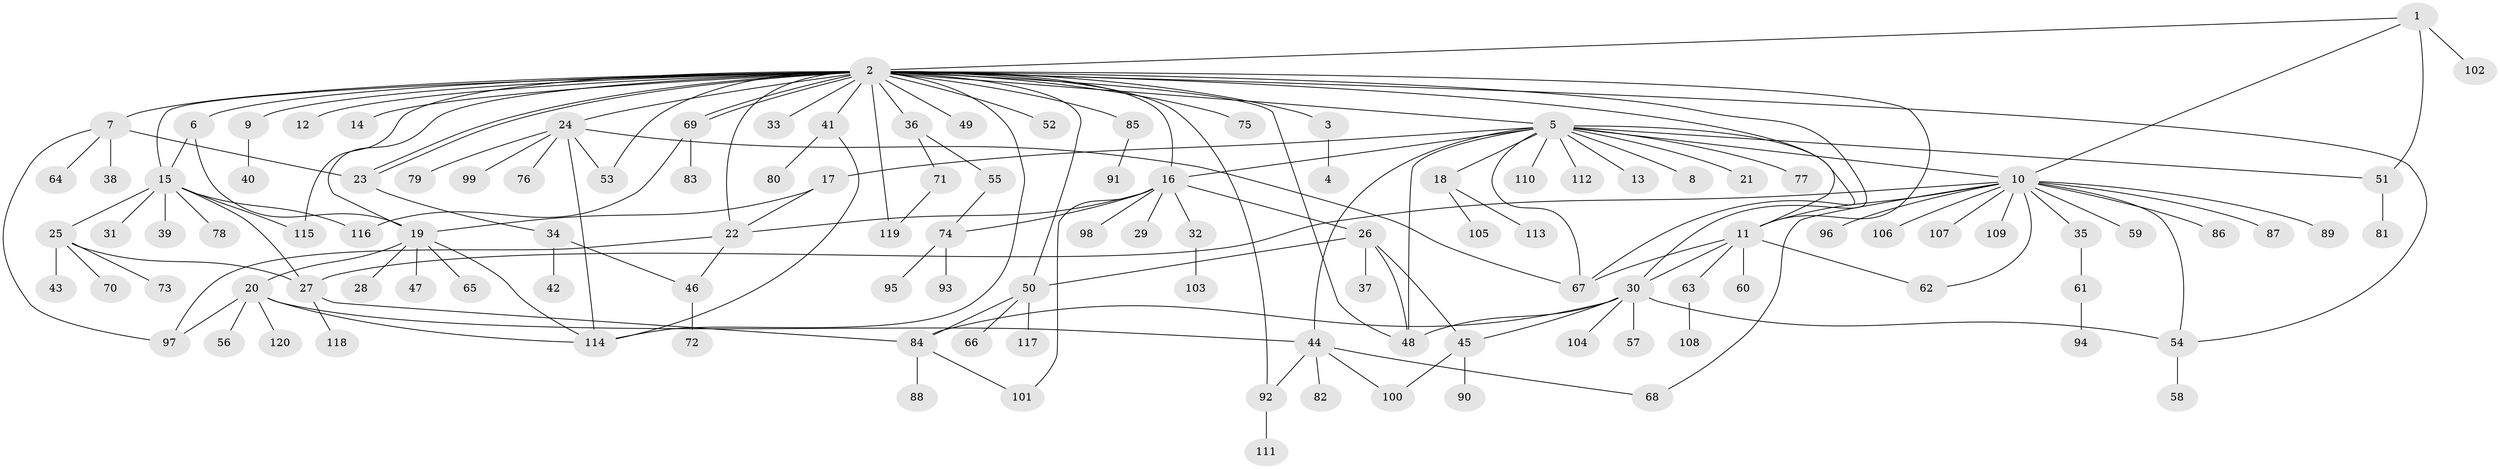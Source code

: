 // coarse degree distribution, {4: 0.07526881720430108, 33: 0.010752688172043012, 1: 0.5698924731182796, 19: 0.010752688172043012, 5: 0.03225806451612903, 15: 0.010752688172043012, 7: 0.03225806451612903, 8: 0.021505376344086023, 9: 0.010752688172043012, 3: 0.053763440860215055, 2: 0.13978494623655913, 6: 0.03225806451612903}
// Generated by graph-tools (version 1.1) at 2025/23/03/03/25 07:23:50]
// undirected, 120 vertices, 165 edges
graph export_dot {
graph [start="1"]
  node [color=gray90,style=filled];
  1;
  2;
  3;
  4;
  5;
  6;
  7;
  8;
  9;
  10;
  11;
  12;
  13;
  14;
  15;
  16;
  17;
  18;
  19;
  20;
  21;
  22;
  23;
  24;
  25;
  26;
  27;
  28;
  29;
  30;
  31;
  32;
  33;
  34;
  35;
  36;
  37;
  38;
  39;
  40;
  41;
  42;
  43;
  44;
  45;
  46;
  47;
  48;
  49;
  50;
  51;
  52;
  53;
  54;
  55;
  56;
  57;
  58;
  59;
  60;
  61;
  62;
  63;
  64;
  65;
  66;
  67;
  68;
  69;
  70;
  71;
  72;
  73;
  74;
  75;
  76;
  77;
  78;
  79;
  80;
  81;
  82;
  83;
  84;
  85;
  86;
  87;
  88;
  89;
  90;
  91;
  92;
  93;
  94;
  95;
  96;
  97;
  98;
  99;
  100;
  101;
  102;
  103;
  104;
  105;
  106;
  107;
  108;
  109;
  110;
  111;
  112;
  113;
  114;
  115;
  116;
  117;
  118;
  119;
  120;
  1 -- 2;
  1 -- 10;
  1 -- 51;
  1 -- 102;
  2 -- 3;
  2 -- 5;
  2 -- 6;
  2 -- 7;
  2 -- 9;
  2 -- 11;
  2 -- 12;
  2 -- 14;
  2 -- 15;
  2 -- 16;
  2 -- 19;
  2 -- 22;
  2 -- 23;
  2 -- 23;
  2 -- 24;
  2 -- 30;
  2 -- 33;
  2 -- 36;
  2 -- 41;
  2 -- 48;
  2 -- 49;
  2 -- 50;
  2 -- 52;
  2 -- 53;
  2 -- 54;
  2 -- 67;
  2 -- 69;
  2 -- 69;
  2 -- 75;
  2 -- 85;
  2 -- 92;
  2 -- 114;
  2 -- 115;
  2 -- 119;
  3 -- 4;
  5 -- 8;
  5 -- 10;
  5 -- 11;
  5 -- 13;
  5 -- 16;
  5 -- 17;
  5 -- 18;
  5 -- 21;
  5 -- 44;
  5 -- 48;
  5 -- 51;
  5 -- 67;
  5 -- 77;
  5 -- 110;
  5 -- 112;
  6 -- 15;
  6 -- 19;
  7 -- 23;
  7 -- 38;
  7 -- 64;
  7 -- 97;
  9 -- 40;
  10 -- 11;
  10 -- 27;
  10 -- 35;
  10 -- 54;
  10 -- 59;
  10 -- 62;
  10 -- 68;
  10 -- 86;
  10 -- 87;
  10 -- 89;
  10 -- 96;
  10 -- 106;
  10 -- 107;
  10 -- 109;
  11 -- 30;
  11 -- 60;
  11 -- 62;
  11 -- 63;
  11 -- 67;
  15 -- 25;
  15 -- 27;
  15 -- 31;
  15 -- 39;
  15 -- 78;
  15 -- 115;
  15 -- 116;
  16 -- 22;
  16 -- 26;
  16 -- 29;
  16 -- 32;
  16 -- 74;
  16 -- 98;
  16 -- 101;
  17 -- 19;
  17 -- 22;
  18 -- 105;
  18 -- 113;
  19 -- 20;
  19 -- 28;
  19 -- 47;
  19 -- 65;
  19 -- 114;
  20 -- 44;
  20 -- 56;
  20 -- 97;
  20 -- 114;
  20 -- 120;
  22 -- 46;
  22 -- 97;
  23 -- 34;
  24 -- 53;
  24 -- 67;
  24 -- 76;
  24 -- 79;
  24 -- 99;
  24 -- 114;
  25 -- 27;
  25 -- 43;
  25 -- 70;
  25 -- 73;
  26 -- 37;
  26 -- 45;
  26 -- 48;
  26 -- 50;
  27 -- 84;
  27 -- 118;
  30 -- 45;
  30 -- 48;
  30 -- 54;
  30 -- 57;
  30 -- 84;
  30 -- 104;
  32 -- 103;
  34 -- 42;
  34 -- 46;
  35 -- 61;
  36 -- 55;
  36 -- 71;
  41 -- 80;
  41 -- 114;
  44 -- 68;
  44 -- 82;
  44 -- 92;
  44 -- 100;
  45 -- 90;
  45 -- 100;
  46 -- 72;
  50 -- 66;
  50 -- 84;
  50 -- 117;
  51 -- 81;
  54 -- 58;
  55 -- 74;
  61 -- 94;
  63 -- 108;
  69 -- 83;
  69 -- 116;
  71 -- 119;
  74 -- 93;
  74 -- 95;
  84 -- 88;
  84 -- 101;
  85 -- 91;
  92 -- 111;
}
